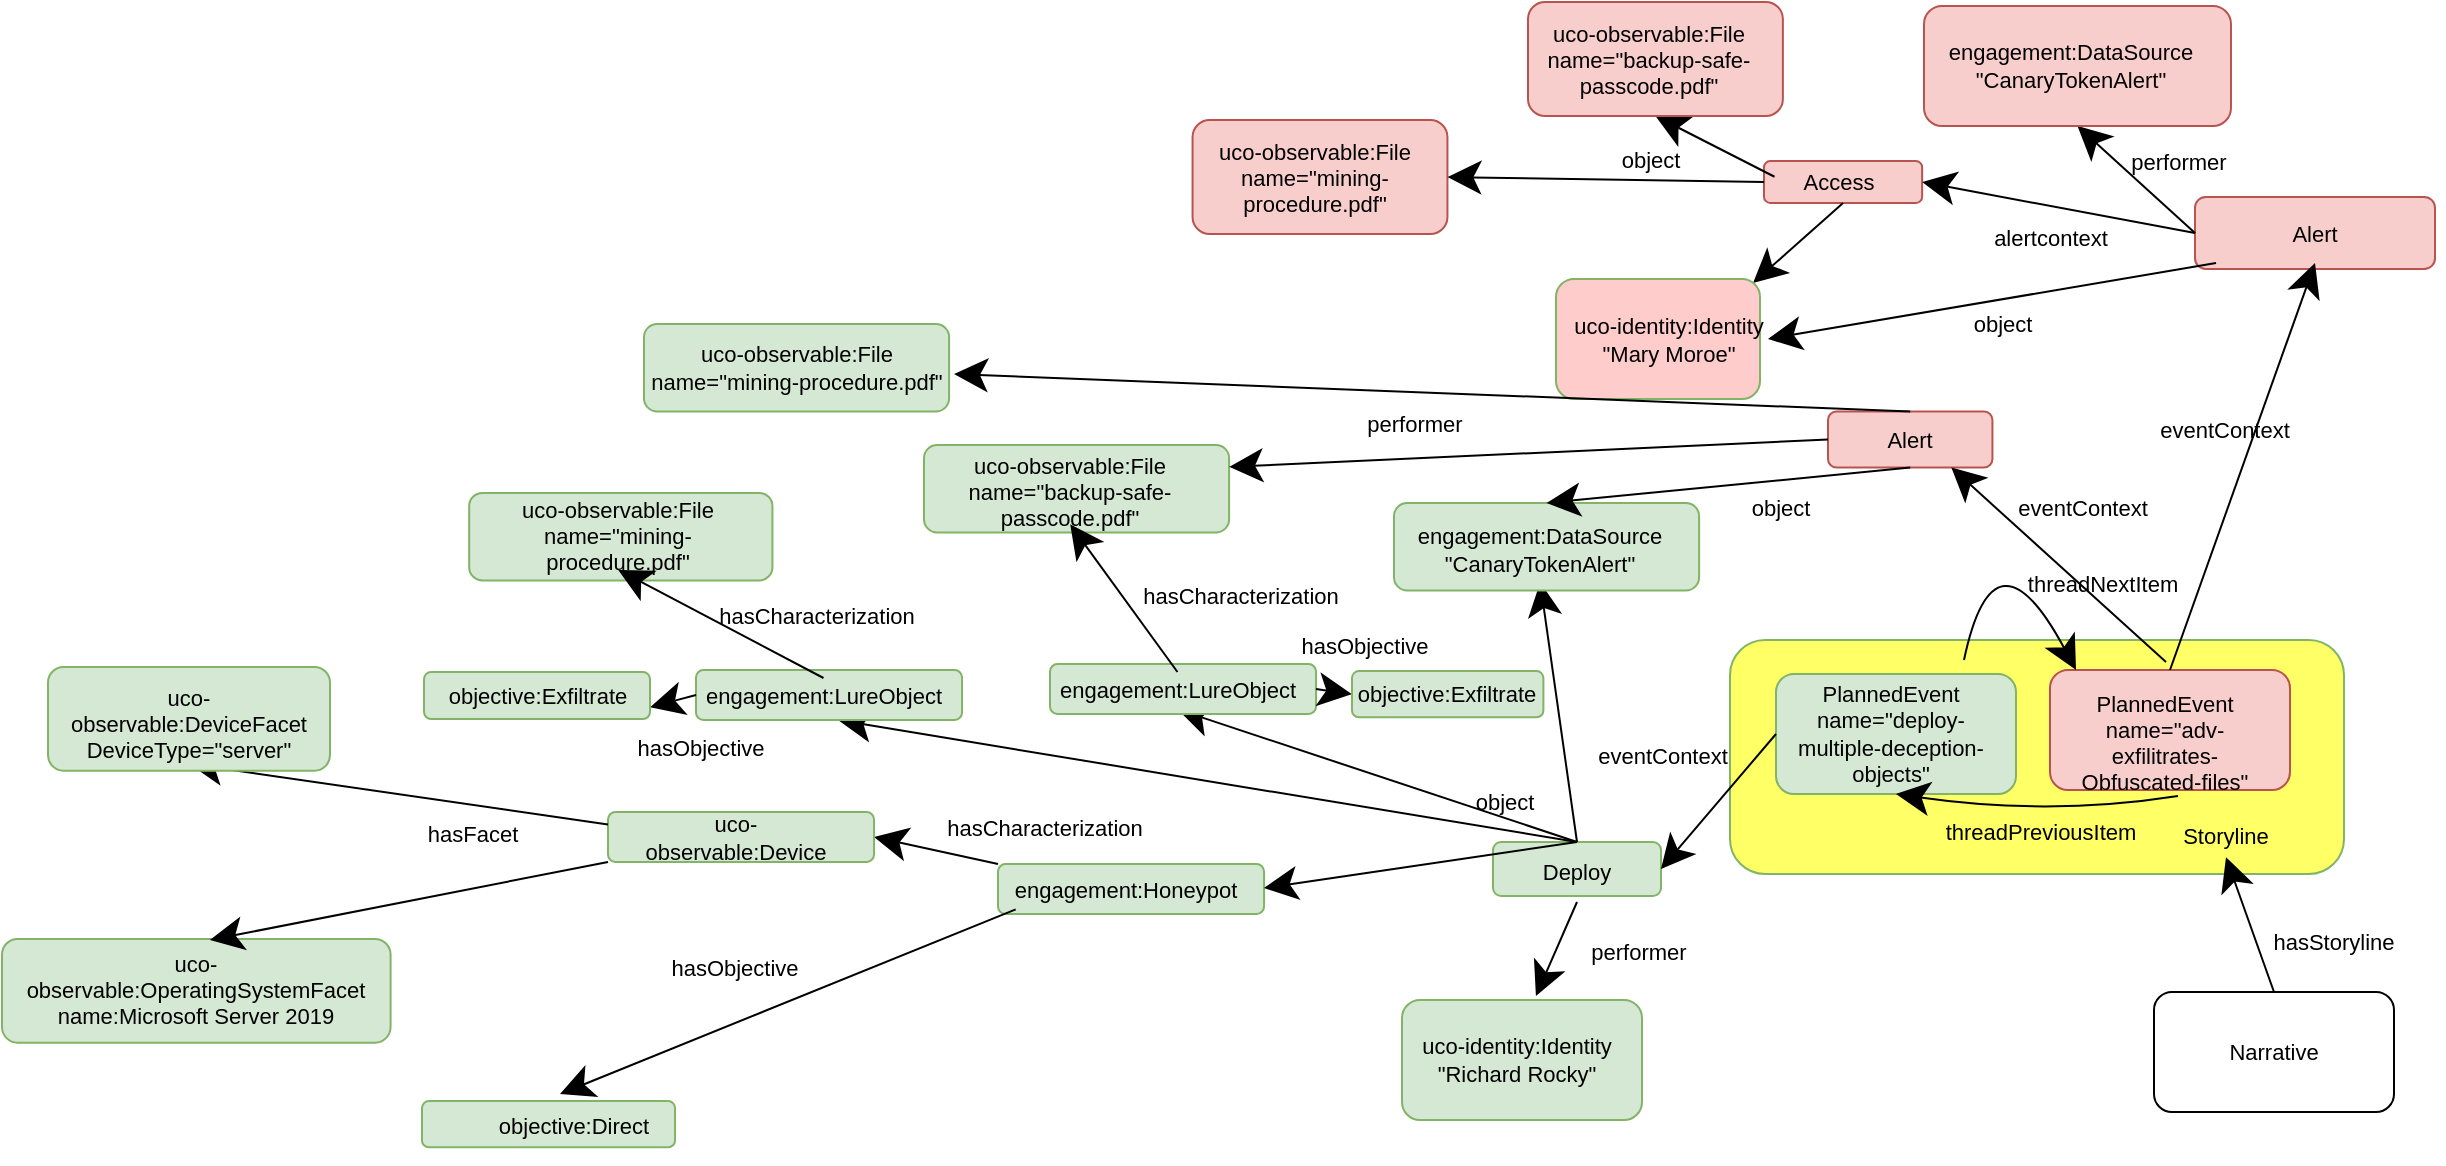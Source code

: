 <mxfile version="20.8.23" type="device"><diagram id="aPZponwk-CAp5cWYtt7y" name="Page-2"><mxGraphModel dx="2650" dy="1339" grid="0" gridSize="10" guides="1" tooltips="1" connect="1" arrows="1" fold="1" page="0" pageScale="1" pageWidth="850" pageHeight="1100" math="0" shadow="0"><root><mxCell id="0"/><mxCell id="1" parent="0"/><mxCell id="fvY7ZzDj5HsZYupAAfVs-12" value="" style="rounded=1;whiteSpace=wrap;html=1;fontSize=11;fillColor=#FFFF66;strokeColor=#82b366;" parent="1" vertex="1"><mxGeometry x="-400" y="-220" width="307" height="117" as="geometry"/></mxCell><mxCell id="fvY7ZzDj5HsZYupAAfVs-11" value="" style="group" parent="1" vertex="1" connectable="0"><mxGeometry x="-232" y="-150" width="189" height="66" as="geometry"/></mxCell><mxCell id="fvY7ZzDj5HsZYupAAfVs-13" value="Storyline" style="text;html=1;strokeColor=none;fillColor=#FFFF66;align=center;verticalAlign=middle;whiteSpace=wrap;rounded=0;fontSize=11;" parent="fvY7ZzDj5HsZYupAAfVs-11" vertex="1"><mxGeometry x="28.013" y="17.553" width="103.95" height="21.064" as="geometry"/></mxCell><mxCell id="P7vZvqW4n4S7l9zOYLdS-5" value="" style="group" parent="1" vertex="1" connectable="0"><mxGeometry x="-188" y="-44" width="120" height="60" as="geometry"/></mxCell><mxCell id="P7vZvqW4n4S7l9zOYLdS-3" value="" style="rounded=1;whiteSpace=wrap;html=1;fontSize=11;" parent="P7vZvqW4n4S7l9zOYLdS-5" vertex="1"><mxGeometry width="120" height="60" as="geometry"/></mxCell><mxCell id="P7vZvqW4n4S7l9zOYLdS-4" value="Narrative" style="text;html=1;strokeColor=none;fillColor=none;align=center;verticalAlign=middle;whiteSpace=wrap;rounded=0;fontSize=11;" parent="P7vZvqW4n4S7l9zOYLdS-5" vertex="1"><mxGeometry x="30" y="15" width="60" height="30" as="geometry"/></mxCell><mxCell id="P7vZvqW4n4S7l9zOYLdS-16" value="" style="endArrow=classic;html=1;rounded=0;fontSize=11;startSize=14;endSize=14;sourcePerimeterSpacing=8;targetPerimeterSpacing=8;curved=1;exitX=0.5;exitY=0;exitDx=0;exitDy=0;entryX=0.5;entryY=1;entryDx=0;entryDy=0;" parent="1" source="P7vZvqW4n4S7l9zOYLdS-3" target="fvY7ZzDj5HsZYupAAfVs-13" edge="1"><mxGeometry width="50" height="50" relative="1" as="geometry"><mxPoint x="160" y="224" as="sourcePoint"/><mxPoint x="-126" y="5" as="targetPoint"/></mxGeometry></mxCell><mxCell id="P7vZvqW4n4S7l9zOYLdS-26" value="" style="group" parent="1" vertex="1" connectable="0"><mxGeometry x="-240" y="-205" width="129" height="60" as="geometry"/></mxCell><mxCell id="P7vZvqW4n4S7l9zOYLdS-27" value="" style="rounded=1;whiteSpace=wrap;html=1;fontSize=11;fillColor=#f8cecc;strokeColor=#b85450;" parent="P7vZvqW4n4S7l9zOYLdS-26" vertex="1"><mxGeometry width="120" height="60" as="geometry"/></mxCell><mxCell id="P7vZvqW4n4S7l9zOYLdS-28" value="&lt;br&gt;&lt;div&gt;PlannedEvent&lt;/div&gt;name=&quot;adv-exfilitrates-Obfuscated-files&quot;" style="text;html=1;strokeColor=none;fillColor=none;align=center;verticalAlign=middle;whiteSpace=wrap;rounded=0;fontSize=11;" parent="P7vZvqW4n4S7l9zOYLdS-26" vertex="1"><mxGeometry x="8" y="15" width="99" height="30" as="geometry"/></mxCell><mxCell id="P7vZvqW4n4S7l9zOYLdS-55" value="" style="endArrow=classic;html=1;rounded=0;fontSize=11;startSize=14;endSize=14;sourcePerimeterSpacing=8;targetPerimeterSpacing=8;curved=1;" parent="1" edge="1"><mxGeometry width="50" height="50" relative="1" as="geometry"><mxPoint x="-283" y="-210" as="sourcePoint"/><mxPoint x="-227" y="-205" as="targetPoint"/><Array as="points"><mxPoint x="-268" y="-281"/></Array></mxGeometry></mxCell><mxCell id="P7vZvqW4n4S7l9zOYLdS-61" value="threadNextItem" style="text;html=1;align=center;verticalAlign=middle;resizable=0;points=[];autosize=1;strokeColor=none;fillColor=none;fontSize=11;" parent="1" vertex="1"><mxGeometry x="-261" y="-261" width="93" height="25" as="geometry"/></mxCell><mxCell id="P7vZvqW4n4S7l9zOYLdS-82" value="" style="group" parent="1" vertex="1" connectable="0"><mxGeometry x="-377" y="-203" width="129" height="60" as="geometry"/></mxCell><mxCell id="P7vZvqW4n4S7l9zOYLdS-83" value="" style="rounded=1;whiteSpace=wrap;html=1;fontSize=11;fillColor=#d5e8d4;strokeColor=#82b366;" parent="P7vZvqW4n4S7l9zOYLdS-82" vertex="1"><mxGeometry width="120" height="60" as="geometry"/></mxCell><mxCell id="P7vZvqW4n4S7l9zOYLdS-84" value="&lt;div&gt;PlannedEvent&lt;/div&gt;name=&quot;deploy-multiple-deception-objects&quot;" style="text;html=1;strokeColor=none;fillColor=none;align=center;verticalAlign=middle;whiteSpace=wrap;rounded=0;fontSize=11;" parent="P7vZvqW4n4S7l9zOYLdS-82" vertex="1"><mxGeometry x="8" y="15" width="99" height="30" as="geometry"/></mxCell><mxCell id="P7vZvqW4n4S7l9zOYLdS-88" value="" style="group" parent="1" vertex="1" connectable="0"><mxGeometry x="-564" y="-40" width="129" height="60" as="geometry"/></mxCell><mxCell id="P7vZvqW4n4S7l9zOYLdS-89" value="" style="rounded=1;whiteSpace=wrap;html=1;fontSize=11;fillColor=#d5e8d4;strokeColor=#82b366;" parent="P7vZvqW4n4S7l9zOYLdS-88" vertex="1"><mxGeometry width="120" height="60" as="geometry"/></mxCell><mxCell id="P7vZvqW4n4S7l9zOYLdS-90" value="&lt;div&gt;uco-identity:Identity&lt;/div&gt;&lt;div&gt;&quot;Richard Rocky&quot;&lt;br&gt;&lt;/div&gt;" style="text;html=1;strokeColor=none;fillColor=none;align=center;verticalAlign=middle;whiteSpace=wrap;rounded=0;fontSize=11;" parent="P7vZvqW4n4S7l9zOYLdS-88" vertex="1"><mxGeometry x="8" y="15" width="99" height="30" as="geometry"/></mxCell><mxCell id="P7vZvqW4n4S7l9zOYLdS-106" value="" style="rounded=1;whiteSpace=wrap;html=1;fontSize=11;fillColor=#d5e8d4;strokeColor=#82b366;" parent="1" vertex="1"><mxGeometry x="-518.5" y="-119" width="84" height="27" as="geometry"/></mxCell><mxCell id="P7vZvqW4n4S7l9zOYLdS-107" value="Deploy" style="text;html=1;strokeColor=none;fillColor=none;align=center;verticalAlign=middle;whiteSpace=wrap;rounded=0;fontSize=11;" parent="1" vertex="1"><mxGeometry x="-526" y="-119" width="99" height="30" as="geometry"/></mxCell><mxCell id="P7vZvqW4n4S7l9zOYLdS-108" value="" style="endArrow=classic;html=1;rounded=0;fontSize=11;startSize=14;endSize=14;sourcePerimeterSpacing=8;targetPerimeterSpacing=8;curved=1;exitX=0.5;exitY=1;exitDx=0;exitDy=0;entryX=0.558;entryY=-0.033;entryDx=0;entryDy=0;entryPerimeter=0;" parent="1" source="P7vZvqW4n4S7l9zOYLdS-107" target="P7vZvqW4n4S7l9zOYLdS-89" edge="1"><mxGeometry width="50" height="50" relative="1" as="geometry"><mxPoint x="-679" y="61" as="sourcePoint"/><mxPoint x="-700" y="36" as="targetPoint"/></mxGeometry></mxCell><mxCell id="P7vZvqW4n4S7l9zOYLdS-110" value="performer" style="text;html=1;align=center;verticalAlign=middle;resizable=0;points=[];autosize=1;strokeColor=none;fillColor=none;fontSize=11;" parent="1" vertex="1"><mxGeometry x="-480" y="-77" width="68" height="25" as="geometry"/></mxCell><mxCell id="P7vZvqW4n4S7l9zOYLdS-111" value="" style="endArrow=classic;html=1;rounded=0;fontSize=11;startSize=14;endSize=14;sourcePerimeterSpacing=8;targetPerimeterSpacing=8;curved=1;exitX=0.5;exitY=0;exitDx=0;exitDy=0;entryX=0.5;entryY=1;entryDx=0;entryDy=0;" parent="1" source="P7vZvqW4n4S7l9zOYLdS-107" target="tEV3NRiUiHr0VnqLbHHV-165" edge="1"><mxGeometry width="50" height="50" relative="1" as="geometry"><mxPoint x="-524" y="-2" as="sourcePoint"/><mxPoint x="-662.49" y="-138" as="targetPoint"/></mxGeometry></mxCell><mxCell id="P7vZvqW4n4S7l9zOYLdS-112" value="object" style="text;html=1;align=center;verticalAlign=middle;resizable=0;points=[];autosize=1;strokeColor=none;fillColor=none;fontSize=11;" parent="1" vertex="1"><mxGeometry x="-537" y="-152" width="48" height="25" as="geometry"/></mxCell><mxCell id="P7vZvqW4n4S7l9zOYLdS-119" value="" style="endArrow=classic;html=1;rounded=0;fontSize=11;startSize=14;endSize=14;sourcePerimeterSpacing=8;targetPerimeterSpacing=8;curved=1;entryX=1;entryY=0.5;entryDx=0;entryDy=0;exitX=0;exitY=0.5;exitDx=0;exitDy=0;" parent="1" source="P7vZvqW4n4S7l9zOYLdS-83" target="P7vZvqW4n4S7l9zOYLdS-106" edge="1"><mxGeometry width="50" height="50" relative="1" as="geometry"><mxPoint x="-406" y="-68" as="sourcePoint"/><mxPoint x="-377" y="-174" as="targetPoint"/></mxGeometry></mxCell><mxCell id="P7vZvqW4n4S7l9zOYLdS-131" value="" style="rounded=1;whiteSpace=wrap;html=1;fontSize=11;fillColor=#f8cecc;strokeColor=#b85450;" parent="1" vertex="1"><mxGeometry x="-167.5" y="-441.5" width="120" height="36" as="geometry"/></mxCell><mxCell id="P7vZvqW4n4S7l9zOYLdS-132" value="Alert" style="text;html=1;strokeColor=none;fillColor=none;align=center;verticalAlign=middle;whiteSpace=wrap;rounded=0;fontSize=11;" parent="1" vertex="1"><mxGeometry x="-157" y="-438.5" width="99" height="30" as="geometry"/></mxCell><mxCell id="P7vZvqW4n4S7l9zOYLdS-134" value="" style="endArrow=classic;html=1;rounded=0;fontSize=11;startSize=14;endSize=14;sourcePerimeterSpacing=8;targetPerimeterSpacing=8;curved=1;exitX=0;exitY=0.5;exitDx=0;exitDy=0;entryX=0.5;entryY=1;entryDx=0;entryDy=0;" parent="1" target="P7vZvqW4n4S7l9zOYLdS-137" edge="1"><mxGeometry width="50" height="50" relative="1" as="geometry"><mxPoint x="-167.5" y="-423.5" as="sourcePoint"/><mxPoint x="-231" y="-439.5" as="targetPoint"/></mxGeometry></mxCell><mxCell id="P7vZvqW4n4S7l9zOYLdS-135" value="performer" style="text;html=1;align=center;verticalAlign=middle;resizable=0;points=[];autosize=1;strokeColor=none;fillColor=none;fontSize=11;" parent="1" vertex="1"><mxGeometry x="-210" y="-471.5" width="68" height="25" as="geometry"/></mxCell><mxCell id="P7vZvqW4n4S7l9zOYLdS-136" value="" style="group" parent="1" vertex="1" connectable="0"><mxGeometry x="-303" y="-537" width="165" height="60" as="geometry"/></mxCell><mxCell id="P7vZvqW4n4S7l9zOYLdS-137" value="" style="rounded=1;whiteSpace=wrap;html=1;fontSize=11;fillColor=#f8cecc;strokeColor=#b85450;" parent="P7vZvqW4n4S7l9zOYLdS-136" vertex="1"><mxGeometry width="153.488" height="60" as="geometry"/></mxCell><mxCell id="P7vZvqW4n4S7l9zOYLdS-138" value="&lt;div&gt;engagement:DataSource&lt;/div&gt;&lt;div&gt;&quot;CanaryTokenAlert&quot;&lt;br&gt;&lt;/div&gt;" style="text;html=1;strokeColor=none;fillColor=none;align=center;verticalAlign=middle;whiteSpace=wrap;rounded=0;fontSize=11;" parent="P7vZvqW4n4S7l9zOYLdS-136" vertex="1"><mxGeometry x="10.233" y="15" width="126.628" height="30" as="geometry"/></mxCell><mxCell id="P7vZvqW4n4S7l9zOYLdS-139" value="" style="endArrow=classic;html=1;rounded=0;fontSize=11;startSize=14;endSize=14;sourcePerimeterSpacing=8;targetPerimeterSpacing=8;curved=1;entryX=1;entryY=0.5;entryDx=0;entryDy=0;exitX=0;exitY=1;exitDx=0;exitDy=0;" parent="1" source="P7vZvqW4n4S7l9zOYLdS-132" target="8tf2W3qdw432Ld3uT80a-8" edge="1"><mxGeometry width="50" height="50" relative="1" as="geometry"><mxPoint x="-168" y="-418.5" as="sourcePoint"/><mxPoint x="-328.5" y="-383.5" as="targetPoint"/></mxGeometry></mxCell><mxCell id="P7vZvqW4n4S7l9zOYLdS-142" value="object" style="text;html=1;align=center;verticalAlign=middle;resizable=0;points=[];autosize=1;strokeColor=none;fillColor=none;fontSize=11;" parent="1" vertex="1"><mxGeometry x="-288" y="-391" width="48" height="25" as="geometry"/></mxCell><mxCell id="P7vZvqW4n4S7l9zOYLdS-221" value="" style="group" parent="1" vertex="1" connectable="0"><mxGeometry x="-383" y="-459.5" width="85" height="21" as="geometry"/></mxCell><mxCell id="P7vZvqW4n4S7l9zOYLdS-222" value="" style="rounded=1;whiteSpace=wrap;html=1;fontSize=11;fillColor=#f8cecc;strokeColor=#b85450;" parent="P7vZvqW4n4S7l9zOYLdS-221" vertex="1"><mxGeometry width="79.07" height="21" as="geometry"/></mxCell><mxCell id="P7vZvqW4n4S7l9zOYLdS-223" value="Access" style="text;html=1;strokeColor=none;fillColor=none;align=center;verticalAlign=middle;whiteSpace=wrap;rounded=0;fontSize=11;" parent="P7vZvqW4n4S7l9zOYLdS-221" vertex="1"><mxGeometry x="5.271" y="5.25" width="65.233" height="10.5" as="geometry"/></mxCell><mxCell id="P7vZvqW4n4S7l9zOYLdS-224" value="" style="endArrow=classic;html=1;rounded=0;fontSize=11;startSize=14;endSize=14;targetPerimeterSpacing=8;curved=1;exitX=0;exitY=0.5;exitDx=0;exitDy=0;entryX=1;entryY=0.5;entryDx=0;entryDy=0;startArrow=none;" parent="1" target="P7vZvqW4n4S7l9zOYLdS-222" edge="1"><mxGeometry width="50" height="50" relative="1" as="geometry"><mxPoint x="-167.5" y="-423.5" as="sourcePoint"/><mxPoint x="-110" y="-468.5" as="targetPoint"/></mxGeometry></mxCell><mxCell id="P7vZvqW4n4S7l9zOYLdS-226" value="" style="endArrow=classic;html=1;rounded=0;fontSize=11;startSize=14;endSize=14;sourcePerimeterSpacing=8;targetPerimeterSpacing=8;curved=1;exitX=0.5;exitY=1;exitDx=0;exitDy=0;entryX=0.5;entryY=0;entryDx=0;entryDy=0;" parent="1" source="P7vZvqW4n4S7l9zOYLdS-222" edge="1"><mxGeometry width="50" height="50" relative="1" as="geometry"><mxPoint x="-157.5" y="-404.5" as="sourcePoint"/><mxPoint x="-388.5" y="-398.5" as="targetPoint"/></mxGeometry></mxCell><mxCell id="P7vZvqW4n4S7l9zOYLdS-231" value="" style="endArrow=classic;html=1;rounded=0;fontSize=11;startSize=14;endSize=14;sourcePerimeterSpacing=8;targetPerimeterSpacing=8;curved=1;exitX=0;exitY=0.25;exitDx=0;exitDy=0;entryX=0.5;entryY=1;entryDx=0;entryDy=0;" parent="1" source="P7vZvqW4n4S7l9zOYLdS-223" target="P7vZvqW4n4S7l9zOYLdS-229" edge="1"><mxGeometry width="50" height="50" relative="1" as="geometry"><mxPoint x="-291.465" y="-425.5" as="sourcePoint"/><mxPoint x="-378.5" y="-388.5" as="targetPoint"/></mxGeometry></mxCell><mxCell id="p3s0xMKpadfsYRhIk8St-1" value="eventContext" style="text;html=1;align=center;verticalAlign=middle;resizable=0;points=[];autosize=1;strokeColor=none;fillColor=none;fontSize=11;" parent="1" vertex="1"><mxGeometry x="-476" y="-175" width="84" height="25" as="geometry"/></mxCell><mxCell id="p3s0xMKpadfsYRhIk8St-2" value="" style="endArrow=classic;html=1;rounded=0;fontSize=11;startSize=14;endSize=14;sourcePerimeterSpacing=8;targetPerimeterSpacing=8;curved=1;entryX=0.5;entryY=1;entryDx=0;entryDy=0;exitX=0.5;exitY=0;exitDx=0;exitDy=0;" parent="1" source="P7vZvqW4n4S7l9zOYLdS-27" target="P7vZvqW4n4S7l9zOYLdS-132" edge="1"><mxGeometry width="50" height="50" relative="1" as="geometry"><mxPoint x="-222" y="-397" as="sourcePoint"/><mxPoint x="-319" y="-251" as="targetPoint"/></mxGeometry></mxCell><mxCell id="p3s0xMKpadfsYRhIk8St-3" value="eventContext" style="text;html=1;align=center;verticalAlign=middle;resizable=0;points=[];autosize=1;strokeColor=none;fillColor=none;fontSize=11;" parent="1" vertex="1"><mxGeometry x="-195" y="-338" width="84" height="25" as="geometry"/></mxCell><mxCell id="P7vZvqW4n4S7l9zOYLdS-225" value="alertcontext" style="text;html=1;align=center;verticalAlign=middle;resizable=0;points=[];autosize=1;strokeColor=none;fillColor=none;fontSize=11;" parent="1" vertex="1"><mxGeometry x="-278" y="-433.5" width="76" height="25" as="geometry"/></mxCell><mxCell id="P7vZvqW4n4S7l9zOYLdS-14" value="hasStoryline" style="text;html=1;strokeColor=none;fillColor=none;align=center;verticalAlign=middle;whiteSpace=wrap;rounded=0;fontSize=11;" parent="1" vertex="1"><mxGeometry x="-128" y="-84" width="60" height="30" as="geometry"/></mxCell><mxCell id="fvY7ZzDj5HsZYupAAfVs-5" value="" style="endArrow=classic;html=1;rounded=0;fontSize=11;startSize=14;endSize=14;sourcePerimeterSpacing=8;targetPerimeterSpacing=8;curved=1;entryX=0.5;entryY=1;entryDx=0;entryDy=0;" parent="1" target="P7vZvqW4n4S7l9zOYLdS-83" edge="1"><mxGeometry width="50" height="50" relative="1" as="geometry"><mxPoint x="-176" y="-142" as="sourcePoint"/><mxPoint x="-120" y="-145" as="targetPoint"/><Array as="points"><mxPoint x="-240" y="-132"/></Array></mxGeometry></mxCell><mxCell id="8tf2W3qdw432Ld3uT80a-6" value="" style="group" parent="1" vertex="1" connectable="0"><mxGeometry x="-505" y="-400.5" width="129" height="60" as="geometry"/></mxCell><mxCell id="8tf2W3qdw432Ld3uT80a-7" value="" style="rounded=1;whiteSpace=wrap;html=1;fontSize=11;fillColor=#FFCCCC;strokeColor=#82b366;" parent="8tf2W3qdw432Ld3uT80a-6" vertex="1"><mxGeometry x="18" width="102" height="60" as="geometry"/></mxCell><mxCell id="8tf2W3qdw432Ld3uT80a-8" value="&lt;div&gt;uco-identity:Identity&lt;/div&gt;&lt;div&gt;&quot;Mary Moroe&quot;&lt;br&gt;&lt;/div&gt;" style="text;html=1;strokeColor=none;fillColor=none;align=center;verticalAlign=middle;whiteSpace=wrap;rounded=0;fontSize=11;" parent="8tf2W3qdw432Ld3uT80a-6" vertex="1"><mxGeometry x="25" y="15" width="99" height="30" as="geometry"/></mxCell><mxCell id="tEV3NRiUiHr0VnqLbHHV-7" value="" style="group" parent="1" vertex="1" connectable="0"><mxGeometry x="-766" y="-114" width="143" height="40" as="geometry"/></mxCell><mxCell id="tEV3NRiUiHr0VnqLbHHV-8" value="" style="rounded=1;whiteSpace=wrap;html=1;fontSize=11;fillColor=#d5e8d4;strokeColor=#82b366;" parent="tEV3NRiUiHr0VnqLbHHV-7" vertex="1"><mxGeometry y="6" width="133.02" height="25" as="geometry"/></mxCell><mxCell id="tEV3NRiUiHr0VnqLbHHV-9" value="&lt;div&gt;engagement:Honeypot&lt;/div&gt;" style="text;html=1;strokeColor=none;fillColor=none;align=center;verticalAlign=middle;whiteSpace=wrap;rounded=0;fontSize=11;" parent="tEV3NRiUiHr0VnqLbHHV-7" vertex="1"><mxGeometry x="8.868" y="10" width="109.744" height="18.667" as="geometry"/></mxCell><mxCell id="tEV3NRiUiHr0VnqLbHHV-10" value="" style="endArrow=classic;html=1;rounded=0;fontSize=11;startSize=14;endSize=14;sourcePerimeterSpacing=8;targetPerimeterSpacing=8;curved=1;exitX=0.5;exitY=0;exitDx=0;exitDy=0;entryX=0.566;entryY=1.125;entryDx=0;entryDy=0;entryPerimeter=0;" parent="1" source="P7vZvqW4n4S7l9zOYLdS-107" target="tEV3NRiUiHr0VnqLbHHV-151" edge="1"><mxGeometry width="50" height="50" relative="1" as="geometry"><mxPoint x="-534" y="-43" as="sourcePoint"/><mxPoint x="-986" y="-162" as="targetPoint"/></mxGeometry></mxCell><mxCell id="tEV3NRiUiHr0VnqLbHHV-11" value="" style="endArrow=classic;html=1;rounded=0;fontSize=11;startSize=14;endSize=14;sourcePerimeterSpacing=8;targetPerimeterSpacing=8;curved=1;exitX=0.5;exitY=0;exitDx=0;exitDy=0;" parent="1" source="P7vZvqW4n4S7l9zOYLdS-107" edge="1"><mxGeometry width="50" height="50" relative="1" as="geometry"><mxPoint x="-524" y="-32" as="sourcePoint"/><mxPoint x="-633" y="-96" as="targetPoint"/></mxGeometry></mxCell><mxCell id="tEV3NRiUiHr0VnqLbHHV-13" value="" style="endArrow=classic;html=1;rounded=0;fontSize=11;startSize=14;endSize=14;sourcePerimeterSpacing=8;targetPerimeterSpacing=8;curved=1;exitX=0;exitY=0;exitDx=0;exitDy=0;entryX=1;entryY=0.5;entryDx=0;entryDy=0;" parent="1" source="tEV3NRiUiHr0VnqLbHHV-8" target="tEV3NRiUiHr0VnqLbHHV-16" edge="1"><mxGeometry width="50" height="50" relative="1" as="geometry"><mxPoint x="-542" y="-35" as="sourcePoint"/><mxPoint x="-1047" y="-115" as="targetPoint"/></mxGeometry></mxCell><mxCell id="tEV3NRiUiHr0VnqLbHHV-14" value="hasCharacterization" style="text;html=1;align=center;verticalAlign=middle;resizable=0;points=[];autosize=1;strokeColor=none;fillColor=none;fontSize=11;" parent="1" vertex="1"><mxGeometry x="-803" y="-139" width="119" height="25" as="geometry"/></mxCell><mxCell id="tEV3NRiUiHr0VnqLbHHV-15" value="" style="group" parent="1" vertex="1" connectable="0"><mxGeometry x="-961" y="-140" width="143" height="40" as="geometry"/></mxCell><mxCell id="tEV3NRiUiHr0VnqLbHHV-16" value="" style="rounded=1;whiteSpace=wrap;html=1;fontSize=11;fillColor=#d5e8d4;strokeColor=#82b366;" parent="tEV3NRiUiHr0VnqLbHHV-15" vertex="1"><mxGeometry y="6" width="133.02" height="25" as="geometry"/></mxCell><mxCell id="tEV3NRiUiHr0VnqLbHHV-17" value="uco-observable:Device" style="text;html=1;strokeColor=none;fillColor=none;align=center;verticalAlign=middle;whiteSpace=wrap;rounded=0;fontSize=11;" parent="tEV3NRiUiHr0VnqLbHHV-15" vertex="1"><mxGeometry x="8.868" y="10" width="109.744" height="18.667" as="geometry"/></mxCell><mxCell id="tEV3NRiUiHr0VnqLbHHV-26" value="" style="endArrow=classic;html=1;rounded=0;fontSize=11;startSize=14;endSize=14;sourcePerimeterSpacing=8;targetPerimeterSpacing=8;curved=1;exitX=0;exitY=0.25;exitDx=0;exitDy=0;entryX=0.5;entryY=1;entryDx=0;entryDy=0;" parent="1" source="tEV3NRiUiHr0VnqLbHHV-16" target="tEV3NRiUiHr0VnqLbHHV-33" edge="1"><mxGeometry width="50" height="50" relative="1" as="geometry"><mxPoint x="-932" y="-73" as="sourcePoint"/><mxPoint x="-1176" y="-161" as="targetPoint"/></mxGeometry></mxCell><mxCell id="tEV3NRiUiHr0VnqLbHHV-27" value="hasFacet" style="text;html=1;align=center;verticalAlign=middle;resizable=0;points=[];autosize=1;strokeColor=none;fillColor=none;fontSize=11;" parent="1" vertex="1"><mxGeometry x="-1062" y="-136" width="65" height="25" as="geometry"/></mxCell><mxCell id="tEV3NRiUiHr0VnqLbHHV-31" value="" style="group" parent="1" vertex="1" connectable="0"><mxGeometry x="-1241" y="-219" width="179" height="83" as="geometry"/></mxCell><mxCell id="tEV3NRiUiHr0VnqLbHHV-32" value="" style="rounded=1;whiteSpace=wrap;html=1;fontSize=11;fillColor=#d5e8d4;strokeColor=#82b366;" parent="tEV3NRiUiHr0VnqLbHHV-31" vertex="1"><mxGeometry y="12.45" width="141" height="51.88" as="geometry"/></mxCell><mxCell id="tEV3NRiUiHr0VnqLbHHV-33" value="&lt;div&gt;uco-observable:DeviceFacet&lt;/div&gt;&lt;div&gt;DeviceType=&quot;server&quot;&lt;br&gt;&lt;/div&gt;" style="text;html=1;strokeColor=none;fillColor=none;align=center;verticalAlign=middle;whiteSpace=wrap;rounded=0;fontSize=11;" parent="tEV3NRiUiHr0VnqLbHHV-31" vertex="1"><mxGeometry x="1.811" y="22.13" width="137.372" height="38.733" as="geometry"/></mxCell><mxCell id="tEV3NRiUiHr0VnqLbHHV-49" value="" style="group" parent="1" vertex="1" connectable="0"><mxGeometry x="-1264" y="-83" width="210" height="83" as="geometry"/></mxCell><mxCell id="tEV3NRiUiHr0VnqLbHHV-50" value="" style="rounded=1;whiteSpace=wrap;html=1;fontSize=11;fillColor=#d5e8d4;strokeColor=#82b366;" parent="tEV3NRiUiHr0VnqLbHHV-49" vertex="1"><mxGeometry y="12.45" width="194.292" height="51.875" as="geometry"/></mxCell><mxCell id="tEV3NRiUiHr0VnqLbHHV-51" value="&lt;div&gt;uco-observable:OperatingSystemFacet&lt;/div&gt;&lt;div&gt;name:Microsoft Server 2019&lt;br&gt;&lt;/div&gt;" style="text;html=1;strokeColor=none;fillColor=none;align=center;verticalAlign=middle;whiteSpace=wrap;rounded=0;fontSize=11;" parent="tEV3NRiUiHr0VnqLbHHV-49" vertex="1"><mxGeometry x="7.0" y="19.007" width="180.288" height="38.74" as="geometry"/></mxCell><mxCell id="tEV3NRiUiHr0VnqLbHHV-57" value="" style="endArrow=classic;html=1;rounded=0;fontSize=11;startSize=14;endSize=14;sourcePerimeterSpacing=8;targetPerimeterSpacing=8;curved=1;exitX=0;exitY=1;exitDx=0;exitDy=0;entryX=0.535;entryY=0.011;entryDx=0;entryDy=0;entryPerimeter=0;" parent="1" source="tEV3NRiUiHr0VnqLbHHV-16" target="tEV3NRiUiHr0VnqLbHHV-50" edge="1"><mxGeometry width="50" height="50" relative="1" as="geometry"><mxPoint x="-1137" y="-53" as="sourcePoint"/><mxPoint x="-1190" y="-77" as="targetPoint"/></mxGeometry></mxCell><mxCell id="tEV3NRiUiHr0VnqLbHHV-74" value="" style="group" parent="1" vertex="1" connectable="0"><mxGeometry x="-984.77" y="-305" width="163" height="70" as="geometry"/></mxCell><mxCell id="tEV3NRiUiHr0VnqLbHHV-75" value="" style="rounded=1;whiteSpace=wrap;html=1;fontSize=11;fillColor=#d5e8d4;strokeColor=#82b366;" parent="tEV3NRiUiHr0VnqLbHHV-74" vertex="1"><mxGeometry x="-45.64" y="11.46" width="151.624" height="43.75" as="geometry"/></mxCell><mxCell id="tEV3NRiUiHr0VnqLbHHV-76" value="&lt;div&gt;uco-observable:File&lt;/div&gt;&lt;div&gt;name=&quot;mining-procedure.pdf&quot;&lt;br&gt;&lt;/div&gt;" style="text;html=1;strokeColor=none;fillColor=none;align=center;verticalAlign=middle;whiteSpace=wrap;rounded=0;fontSize=11;" parent="tEV3NRiUiHr0VnqLbHHV-74" vertex="1"><mxGeometry x="-34.23" y="17" width="126.23" height="32.96" as="geometry"/></mxCell><mxCell id="tEV3NRiUiHr0VnqLbHHV-106" value="" style="group" parent="1" vertex="1" connectable="0"><mxGeometry x="-803" y="-328" width="164" height="70" as="geometry"/></mxCell><mxCell id="tEV3NRiUiHr0VnqLbHHV-107" value="" style="rounded=1;whiteSpace=wrap;html=1;fontSize=11;fillColor=#d5e8d4;strokeColor=#82b366;" parent="tEV3NRiUiHr0VnqLbHHV-106" vertex="1"><mxGeometry y="10.5" width="152.554" height="43.75" as="geometry"/></mxCell><mxCell id="tEV3NRiUiHr0VnqLbHHV-108" value="&lt;div&gt;uco-observable:File&lt;/div&gt;&lt;div&gt;name=&quot;backup-safe-passcode.pdf&quot;&lt;br&gt;&lt;/div&gt;" style="text;html=1;strokeColor=none;fillColor=none;align=center;verticalAlign=middle;whiteSpace=wrap;rounded=0;fontSize=11;" parent="tEV3NRiUiHr0VnqLbHHV-106" vertex="1"><mxGeometry x="10.171" y="17.5" width="125.86" height="32.667" as="geometry"/></mxCell><mxCell id="tEV3NRiUiHr0VnqLbHHV-134" value="" style="endArrow=classic;html=1;rounded=0;fontSize=11;startSize=14;endSize=14;sourcePerimeterSpacing=8;targetPerimeterSpacing=8;curved=1;exitX=0;exitY=1;exitDx=0;exitDy=0;" parent="1" source="tEV3NRiUiHr0VnqLbHHV-9" edge="1"><mxGeometry width="50" height="50" relative="1" as="geometry"><mxPoint x="-542" y="-35" as="sourcePoint"/><mxPoint x="-985" y="7" as="targetPoint"/></mxGeometry></mxCell><mxCell id="tEV3NRiUiHr0VnqLbHHV-142" value="hasObjective" style="text;html=1;align=center;verticalAlign=middle;resizable=0;points=[];autosize=1;strokeColor=none;fillColor=none;fontSize=11;" parent="1" vertex="1"><mxGeometry x="-940" y="-69" width="84" height="25" as="geometry"/></mxCell><mxCell id="tEV3NRiUiHr0VnqLbHHV-144" value="" style="group" parent="1" vertex="1" connectable="0"><mxGeometry x="-1054" y="5" width="136" height="37" as="geometry"/></mxCell><mxCell id="tEV3NRiUiHr0VnqLbHHV-145" value="" style="rounded=1;whiteSpace=wrap;html=1;fontSize=11;fillColor=#d5e8d4;strokeColor=#82b366;" parent="tEV3NRiUiHr0VnqLbHHV-144" vertex="1"><mxGeometry y="5.55" width="126.509" height="23.125" as="geometry"/></mxCell><mxCell id="tEV3NRiUiHr0VnqLbHHV-146" value="objective:Direct" style="text;html=1;strokeColor=none;fillColor=none;align=center;verticalAlign=middle;whiteSpace=wrap;rounded=0;fontSize=11;" parent="tEV3NRiUiHr0VnqLbHHV-144" vertex="1"><mxGeometry x="24" y="9.25" width="104.07" height="17.27" as="geometry"/></mxCell><mxCell id="tEV3NRiUiHr0VnqLbHHV-149" value="" style="group" parent="1" vertex="1" connectable="0"><mxGeometry x="-917" y="-211" width="143" height="40" as="geometry"/></mxCell><mxCell id="tEV3NRiUiHr0VnqLbHHV-150" value="" style="rounded=1;whiteSpace=wrap;html=1;fontSize=11;fillColor=#d5e8d4;strokeColor=#82b366;" parent="tEV3NRiUiHr0VnqLbHHV-149" vertex="1"><mxGeometry y="6" width="133.02" height="25" as="geometry"/></mxCell><mxCell id="tEV3NRiUiHr0VnqLbHHV-151" value="&lt;div&gt;engagement:LureObject&lt;/div&gt;" style="text;html=1;strokeColor=none;fillColor=none;align=center;verticalAlign=middle;whiteSpace=wrap;rounded=0;fontSize=11;" parent="tEV3NRiUiHr0VnqLbHHV-149" vertex="1"><mxGeometry x="8.868" y="10" width="109.744" height="18.667" as="geometry"/></mxCell><mxCell id="tEV3NRiUiHr0VnqLbHHV-155" value="" style="endArrow=classic;html=1;rounded=0;fontSize=11;startSize=14;endSize=14;sourcePerimeterSpacing=8;targetPerimeterSpacing=8;curved=1;exitX=0.5;exitY=0;exitDx=0;exitDy=0;entryX=0.5;entryY=1;entryDx=0;entryDy=0;" parent="1" source="tEV3NRiUiHr0VnqLbHHV-151" target="tEV3NRiUiHr0VnqLbHHV-76" edge="1"><mxGeometry width="50" height="50" relative="1" as="geometry"><mxPoint x="-1003" y="-220" as="sourcePoint"/><mxPoint x="-1108" y="-252" as="targetPoint"/></mxGeometry></mxCell><mxCell id="tEV3NRiUiHr0VnqLbHHV-156" value="hasCharacterization" style="text;html=1;align=center;verticalAlign=middle;resizable=0;points=[];autosize=1;strokeColor=none;fillColor=none;fontSize=11;" parent="1" vertex="1"><mxGeometry x="-917" y="-245" width="119" height="25" as="geometry"/></mxCell><mxCell id="tEV3NRiUiHr0VnqLbHHV-163" value="" style="group" parent="1" vertex="1" connectable="0"><mxGeometry x="-740" y="-214" width="143" height="40" as="geometry"/></mxCell><mxCell id="tEV3NRiUiHr0VnqLbHHV-164" value="" style="rounded=1;whiteSpace=wrap;html=1;fontSize=11;fillColor=#d5e8d4;strokeColor=#82b366;" parent="tEV3NRiUiHr0VnqLbHHV-163" vertex="1"><mxGeometry y="6" width="133.02" height="25" as="geometry"/></mxCell><mxCell id="tEV3NRiUiHr0VnqLbHHV-165" value="&lt;div&gt;engagement:LureObject&lt;/div&gt;" style="text;html=1;strokeColor=none;fillColor=none;align=center;verticalAlign=middle;whiteSpace=wrap;rounded=0;fontSize=11;" parent="tEV3NRiUiHr0VnqLbHHV-163" vertex="1"><mxGeometry x="8.868" y="10" width="109.744" height="18.667" as="geometry"/></mxCell><mxCell id="tEV3NRiUiHr0VnqLbHHV-166" value="" style="endArrow=classic;html=1;rounded=0;fontSize=11;startSize=14;endSize=14;sourcePerimeterSpacing=8;targetPerimeterSpacing=8;curved=1;exitX=0.5;exitY=0;exitDx=0;exitDy=0;entryX=0.5;entryY=1;entryDx=0;entryDy=0;" parent="1" source="tEV3NRiUiHr0VnqLbHHV-165" target="tEV3NRiUiHr0VnqLbHHV-108" edge="1"><mxGeometry width="50" height="50" relative="1" as="geometry"><mxPoint x="-974" y="-185" as="sourcePoint"/><mxPoint x="-1155" y="-343" as="targetPoint"/></mxGeometry></mxCell><mxCell id="tEV3NRiUiHr0VnqLbHHV-167" value="hasCharacterization" style="text;html=1;align=center;verticalAlign=middle;resizable=0;points=[];autosize=1;strokeColor=none;fillColor=none;fontSize=11;" parent="1" vertex="1"><mxGeometry x="-705" y="-255" width="119" height="25" as="geometry"/></mxCell><mxCell id="tEV3NRiUiHr0VnqLbHHV-168" value="" style="endArrow=classic;html=1;rounded=0;fontSize=11;startSize=14;endSize=14;sourcePerimeterSpacing=8;targetPerimeterSpacing=8;curved=1;exitX=0;exitY=0.5;exitDx=0;exitDy=0;entryX=1;entryY=0.75;entryDx=0;entryDy=0;" parent="1" source="tEV3NRiUiHr0VnqLbHHV-150" target="tEV3NRiUiHr0VnqLbHHV-171" edge="1"><mxGeometry width="50" height="50" relative="1" as="geometry"><mxPoint x="-1073" y="-269" as="sourcePoint"/><mxPoint x="-1125" y="-202" as="targetPoint"/></mxGeometry></mxCell><mxCell id="tEV3NRiUiHr0VnqLbHHV-169" value="hasObjective" style="text;html=1;align=center;verticalAlign=middle;resizable=0;points=[];autosize=1;strokeColor=none;fillColor=none;fontSize=11;" parent="1" vertex="1"><mxGeometry x="-957" y="-179" width="84" height="25" as="geometry"/></mxCell><mxCell id="tEV3NRiUiHr0VnqLbHHV-170" value="" style="group" parent="1" vertex="1" connectable="0"><mxGeometry x="-1053" y="-209.5" width="113" height="37" as="geometry"/></mxCell><mxCell id="tEV3NRiUiHr0VnqLbHHV-171" value="" style="rounded=1;whiteSpace=wrap;html=1;fontSize=11;fillColor=#d5e8d4;strokeColor=#82b366;" parent="tEV3NRiUiHr0VnqLbHHV-170" vertex="1"><mxGeometry y="5.55" width="113" height="23.45" as="geometry"/></mxCell><mxCell id="tEV3NRiUiHr0VnqLbHHV-172" value="objective:Exfiltrate" style="text;html=1;strokeColor=none;fillColor=none;align=center;verticalAlign=middle;whiteSpace=wrap;rounded=0;fontSize=11;" parent="tEV3NRiUiHr0VnqLbHHV-170" vertex="1"><mxGeometry x="18.0" y="9.25" width="78.053" height="17.27" as="geometry"/></mxCell><mxCell id="tEV3NRiUiHr0VnqLbHHV-173" value="" style="endArrow=classic;html=1;rounded=0;fontSize=11;startSize=14;endSize=14;sourcePerimeterSpacing=8;targetPerimeterSpacing=8;curved=1;exitX=1;exitY=0.5;exitDx=0;exitDy=0;entryX=0;entryY=0.5;entryDx=0;entryDy=0;" parent="1" source="tEV3NRiUiHr0VnqLbHHV-164" target="tEV3NRiUiHr0VnqLbHHV-176" edge="1"><mxGeometry width="50" height="50" relative="1" as="geometry"><mxPoint x="-580" y="-253" as="sourcePoint"/><mxPoint x="-632" y="-186" as="targetPoint"/></mxGeometry></mxCell><mxCell id="tEV3NRiUiHr0VnqLbHHV-174" value="hasObjective" style="text;html=1;align=center;verticalAlign=middle;resizable=0;points=[];autosize=1;strokeColor=none;fillColor=none;fontSize=11;" parent="1" vertex="1"><mxGeometry x="-625.28" y="-230" width="84" height="25" as="geometry"/></mxCell><mxCell id="tEV3NRiUiHr0VnqLbHHV-175" value="" style="group" parent="1" vertex="1" connectable="0"><mxGeometry x="-589" y="-210" width="137" height="37" as="geometry"/></mxCell><mxCell id="tEV3NRiUiHr0VnqLbHHV-176" value="" style="rounded=1;whiteSpace=wrap;html=1;fontSize=11;fillColor=#d5e8d4;strokeColor=#82b366;" parent="tEV3NRiUiHr0VnqLbHHV-175" vertex="1"><mxGeometry y="5.55" width="95.699" height="23.13" as="geometry"/></mxCell><mxCell id="tEV3NRiUiHr0VnqLbHHV-177" value="objective:Exfiltrate" style="text;html=1;strokeColor=none;fillColor=none;align=center;verticalAlign=middle;whiteSpace=wrap;rounded=0;fontSize=11;" parent="tEV3NRiUiHr0VnqLbHHV-175" vertex="1"><mxGeometry x="19.143" y="8.48" width="57.419" height="17.27" as="geometry"/></mxCell><mxCell id="fvY7ZzDj5HsZYupAAfVs-3" value="threadPreviousItem" style="text;html=1;align=center;verticalAlign=middle;resizable=0;points=[];autosize=1;strokeColor=none;fillColor=none;fontSize=11;" parent="1" vertex="1"><mxGeometry x="-302.998" y="-136.417" width="116" height="25" as="geometry"/></mxCell><mxCell id="P7vZvqW4n4S7l9zOYLdS-229" value="" style="rounded=1;whiteSpace=wrap;html=1;fontSize=11;fillColor=#f8cecc;strokeColor=#b85450;" parent="1" vertex="1"><mxGeometry x="-501" y="-539" width="127.442" height="57" as="geometry"/></mxCell><mxCell id="P7vZvqW4n4S7l9zOYLdS-230" value="&lt;div&gt;uco-observable:File&lt;/div&gt;&lt;div&gt;name=&quot;backup-safe-passcode.pdf&quot;&lt;br&gt;&lt;/div&gt;" style="text;html=1;strokeColor=none;fillColor=none;align=center;verticalAlign=middle;whiteSpace=wrap;rounded=0;fontSize=11;" parent="1" vertex="1"><mxGeometry x="-492.504" y="-524.75" width="105.14" height="28.5" as="geometry"/></mxCell><mxCell id="tEV3NRiUiHr0VnqLbHHV-182" value="" style="rounded=1;whiteSpace=wrap;html=1;fontSize=11;fillColor=#f8cecc;strokeColor=#b85450;" parent="1" vertex="1"><mxGeometry x="-668.72" y="-480" width="127.442" height="57" as="geometry"/></mxCell><mxCell id="tEV3NRiUiHr0VnqLbHHV-183" value="&lt;div&gt;uco-observable:File&lt;/div&gt;&lt;div&gt;name=&quot;mining-procedure.pdf&quot;&lt;br&gt;&lt;/div&gt;" style="text;html=1;strokeColor=none;fillColor=none;align=center;verticalAlign=middle;whiteSpace=wrap;rounded=0;fontSize=11;" parent="1" vertex="1"><mxGeometry x="-660.224" y="-465.75" width="105.14" height="28.5" as="geometry"/></mxCell><mxCell id="tEV3NRiUiHr0VnqLbHHV-184" value="" style="endArrow=classic;html=1;rounded=0;fontSize=11;startSize=14;endSize=14;sourcePerimeterSpacing=8;targetPerimeterSpacing=8;curved=1;exitX=0;exitY=0.5;exitDx=0;exitDy=0;entryX=1;entryY=0.5;entryDx=0;entryDy=0;" parent="1" source="P7vZvqW4n4S7l9zOYLdS-222" target="tEV3NRiUiHr0VnqLbHHV-182" edge="1"><mxGeometry width="50" height="50" relative="1" as="geometry"><mxPoint x="-368" y="-442" as="sourcePoint"/><mxPoint x="-427" y="-472" as="targetPoint"/></mxGeometry></mxCell><mxCell id="tEV3NRiUiHr0VnqLbHHV-185" value="object" style="text;html=1;align=center;verticalAlign=middle;resizable=0;points=[];autosize=1;strokeColor=none;fillColor=none;fontSize=11;" parent="1" vertex="1"><mxGeometry x="-464.5" y="-473" width="48" height="25" as="geometry"/></mxCell><mxCell id="cjmyvePhN8yrakkWcHX_-1" value="" style="endArrow=classic;html=1;rounded=0;fontSize=11;startSize=14;endSize=14;sourcePerimeterSpacing=8;targetPerimeterSpacing=8;curved=1;exitX=0.5;exitY=0;exitDx=0;exitDy=0;entryX=0.5;entryY=1;entryDx=0;entryDy=0;" edge="1" parent="1" source="P7vZvqW4n4S7l9zOYLdS-107" target="cjmyvePhN8yrakkWcHX_-15"><mxGeometry width="50" height="50" relative="1" as="geometry"><mxPoint x="-466" y="-109" as="sourcePoint"/><mxPoint x="-487" y="-245" as="targetPoint"/></mxGeometry></mxCell><mxCell id="cjmyvePhN8yrakkWcHX_-13" value="" style="group" vertex="1" connectable="0" parent="1"><mxGeometry x="-568" y="-299" width="164" height="70" as="geometry"/></mxCell><mxCell id="cjmyvePhN8yrakkWcHX_-14" value="" style="rounded=1;whiteSpace=wrap;html=1;fontSize=11;fillColor=#d5e8d4;strokeColor=#82b366;" vertex="1" parent="cjmyvePhN8yrakkWcHX_-13"><mxGeometry y="10.5" width="152.554" height="43.75" as="geometry"/></mxCell><mxCell id="cjmyvePhN8yrakkWcHX_-15" value="&lt;div&gt;engagement:DataSource&lt;/div&gt;&lt;div&gt;&quot;CanaryTokenAlert&quot;&lt;br&gt;&lt;/div&gt;" style="text;html=1;strokeColor=none;fillColor=none;align=center;verticalAlign=middle;whiteSpace=wrap;rounded=0;fontSize=11;" vertex="1" parent="cjmyvePhN8yrakkWcHX_-13"><mxGeometry x="10.171" y="17.5" width="125.86" height="32.667" as="geometry"/></mxCell><mxCell id="cjmyvePhN8yrakkWcHX_-20" value="Alert" style="rounded=1;whiteSpace=wrap;html=1;fontSize=11;fillColor=#f8cecc;strokeColor=#b85450;" vertex="1" parent="1"><mxGeometry x="-351" y="-334.25" width="82.22" height="28" as="geometry"/></mxCell><mxCell id="cjmyvePhN8yrakkWcHX_-21" value="" style="endArrow=classic;html=1;rounded=0;fontSize=11;startSize=14;endSize=14;sourcePerimeterSpacing=8;targetPerimeterSpacing=8;curved=1;exitX=0.5;exitY=1;exitDx=0;exitDy=0;entryX=0.5;entryY=0;entryDx=0;entryDy=0;" edge="1" parent="1" source="cjmyvePhN8yrakkWcHX_-20" target="cjmyvePhN8yrakkWcHX_-14"><mxGeometry width="50" height="50" relative="1" as="geometry"><mxPoint x="-466" y="-109" as="sourcePoint"/><mxPoint x="-361" y="-290" as="targetPoint"/></mxGeometry></mxCell><mxCell id="cjmyvePhN8yrakkWcHX_-22" value="performer" style="text;html=1;align=center;verticalAlign=middle;resizable=0;points=[];autosize=1;strokeColor=none;fillColor=none;fontSize=11;" vertex="1" parent="1"><mxGeometry x="-592" y="-340.5" width="68" height="25" as="geometry"/></mxCell><mxCell id="cjmyvePhN8yrakkWcHX_-23" value="" style="endArrow=classic;html=1;rounded=0;fontSize=11;startSize=14;endSize=14;sourcePerimeterSpacing=8;targetPerimeterSpacing=8;curved=1;entryX=1;entryY=0.25;entryDx=0;entryDy=0;exitX=0;exitY=0.5;exitDx=0;exitDy=0;" edge="1" parent="1" source="cjmyvePhN8yrakkWcHX_-20" target="tEV3NRiUiHr0VnqLbHHV-107"><mxGeometry width="50" height="50" relative="1" as="geometry"><mxPoint x="-615" y="-377" as="sourcePoint"/><mxPoint x="-599" y="-362" as="targetPoint"/></mxGeometry></mxCell><mxCell id="cjmyvePhN8yrakkWcHX_-28" value="object" style="text;html=1;align=center;verticalAlign=middle;resizable=0;points=[];autosize=1;strokeColor=none;fillColor=none;fontSize=11;" vertex="1" parent="1"><mxGeometry x="-399" y="-299" width="48" height="25" as="geometry"/></mxCell><mxCell id="cjmyvePhN8yrakkWcHX_-29" value="" style="endArrow=classic;html=1;rounded=0;fontSize=11;startSize=14;endSize=14;sourcePerimeterSpacing=8;targetPerimeterSpacing=8;curved=1;exitX=0.5;exitY=0;exitDx=0;exitDy=0;" edge="1" parent="1" source="cjmyvePhN8yrakkWcHX_-20"><mxGeometry width="50" height="50" relative="1" as="geometry"><mxPoint x="-540" y="-329" as="sourcePoint"/><mxPoint x="-788" y="-353" as="targetPoint"/></mxGeometry></mxCell><mxCell id="cjmyvePhN8yrakkWcHX_-32" value="&lt;div&gt;uco-observable:File&lt;/div&gt;&lt;div&gt;name=&quot;mining-procedure.pdf&quot;&lt;br&gt;&lt;/div&gt;" style="rounded=1;whiteSpace=wrap;html=1;fontSize=11;fillColor=#d5e8d4;strokeColor=#82b366;" vertex="1" parent="1"><mxGeometry x="-943" y="-378" width="152.554" height="43.75" as="geometry"/></mxCell><mxCell id="cjmyvePhN8yrakkWcHX_-35" value="" style="endArrow=classic;html=1;rounded=0;fontSize=11;startSize=14;endSize=14;sourcePerimeterSpacing=8;targetPerimeterSpacing=8;curved=1;entryX=0.75;entryY=1;entryDx=0;entryDy=0;" edge="1" parent="1" target="cjmyvePhN8yrakkWcHX_-20"><mxGeometry width="50" height="50" relative="1" as="geometry"><mxPoint x="-182" y="-209" as="sourcePoint"/><mxPoint x="-97" y="-398" as="targetPoint"/></mxGeometry></mxCell><mxCell id="cjmyvePhN8yrakkWcHX_-36" value="eventContext" style="text;html=1;align=center;verticalAlign=middle;resizable=0;points=[];autosize=1;strokeColor=none;fillColor=none;fontSize=11;" vertex="1" parent="1"><mxGeometry x="-266" y="-299" width="84" height="25" as="geometry"/></mxCell></root></mxGraphModel></diagram></mxfile>